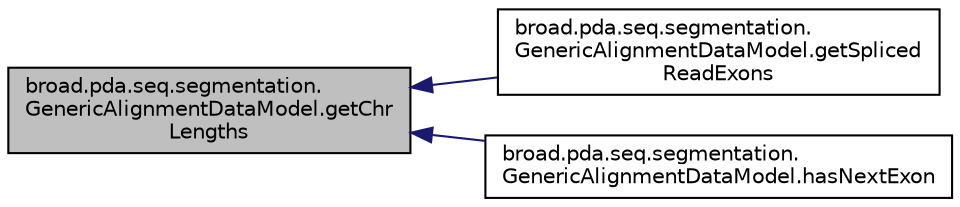 digraph "broad.pda.seq.segmentation.GenericAlignmentDataModel.getChrLengths"
{
  edge [fontname="Helvetica",fontsize="10",labelfontname="Helvetica",labelfontsize="10"];
  node [fontname="Helvetica",fontsize="10",shape=record];
  rankdir="LR";
  Node1 [label="broad.pda.seq.segmentation.\lGenericAlignmentDataModel.getChr\lLengths",height=0.2,width=0.4,color="black", fillcolor="grey75", style="filled" fontcolor="black"];
  Node1 -> Node2 [dir="back",color="midnightblue",fontsize="10",style="solid"];
  Node2 [label="broad.pda.seq.segmentation.\lGenericAlignmentDataModel.getSpliced\lReadExons",height=0.2,width=0.4,color="black", fillcolor="white", style="filled",URL="$classbroad_1_1pda_1_1seq_1_1segmentation_1_1_generic_alignment_data_model.html#a8487a4859373b0233fddf580f65af3d8"];
  Node1 -> Node3 [dir="back",color="midnightblue",fontsize="10",style="solid"];
  Node3 [label="broad.pda.seq.segmentation.\lGenericAlignmentDataModel.hasNextExon",height=0.2,width=0.4,color="black", fillcolor="white", style="filled",URL="$classbroad_1_1pda_1_1seq_1_1segmentation_1_1_generic_alignment_data_model.html#aafaa32d7cc1b7d1909a3fccdafd1616b"];
}
